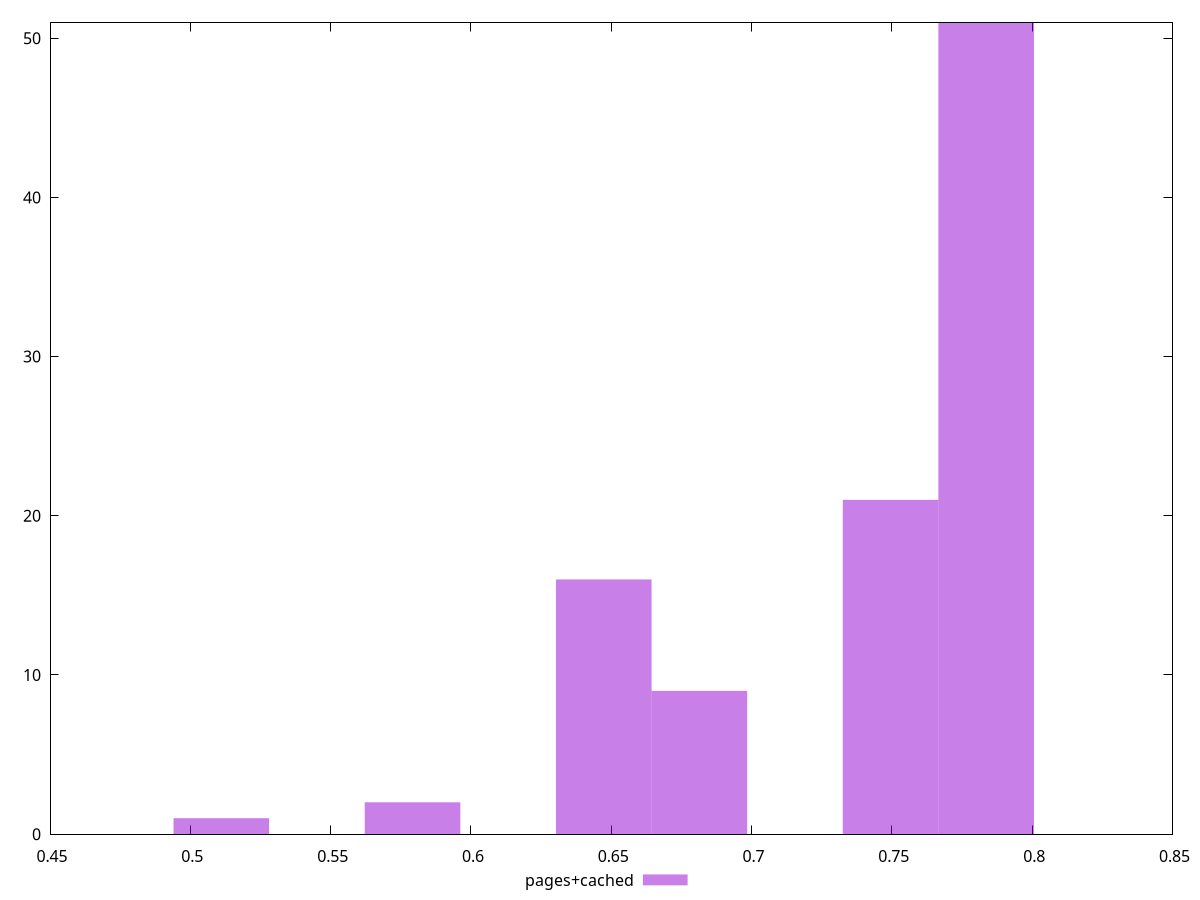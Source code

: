 $_pagesCached <<EOF
0.5110493119022774 1
0.6473291284095514 16
0.7495389907900069 21
0.6813990825363698 9
0.7836089449168253 51
0.5791892201559143 2
EOF
set key outside below
set terminal pngcairo
set output "report_00006_2020-11-02T20-21-41.718Z/speed-index/pages+cached//hist.png"
set yrange [0:51]
set boxwidth 0.03406995412681849
set style fill transparent solid 0.5 noborder
plot $_pagesCached title "pages+cached" with boxes ,